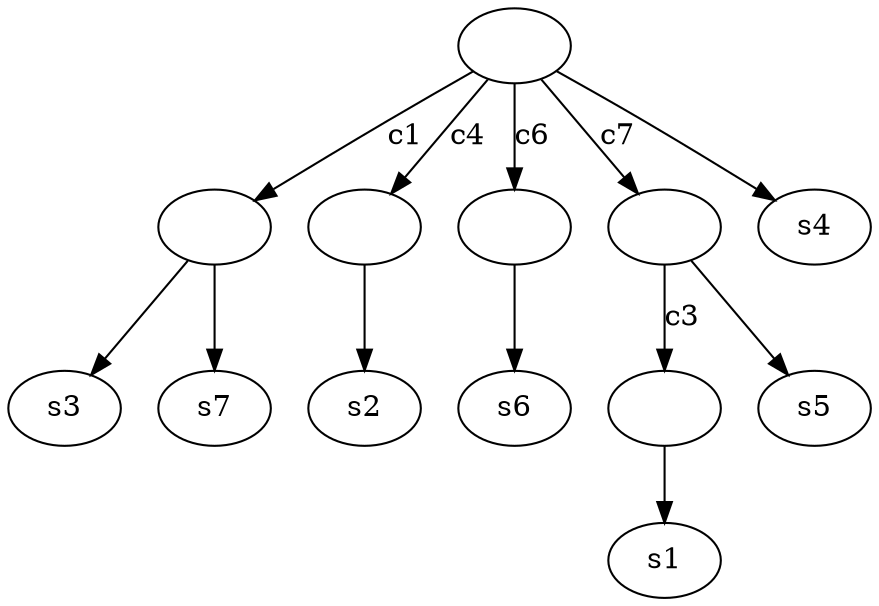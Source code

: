 digraph {
	graph[size="7.75,10.25"]
	node_c1 -> s3;
	node_c1 -> s7;
	node_c1 [label=""];
	node_c3 -> s1;
	node_c3 [label=""];
	node_c4 -> s2;
	node_c4 [label=""];
	node_c6 -> s6;
	node_c6 [label=""];
	node_c7 -> node_c3 [label="c3"];
	node_c7 -> s5;
	node_c7 [label=""];
	node_c7 [label=""];
	node_c3 [label=""];
	root -> node_c1 [label="c1"];
	root -> node_c4 [label="c4"];
	root -> node_c6 [label="c6"];
	root -> node_c7 [label="c7"];
	root -> s4;
	root [label=""];
}
